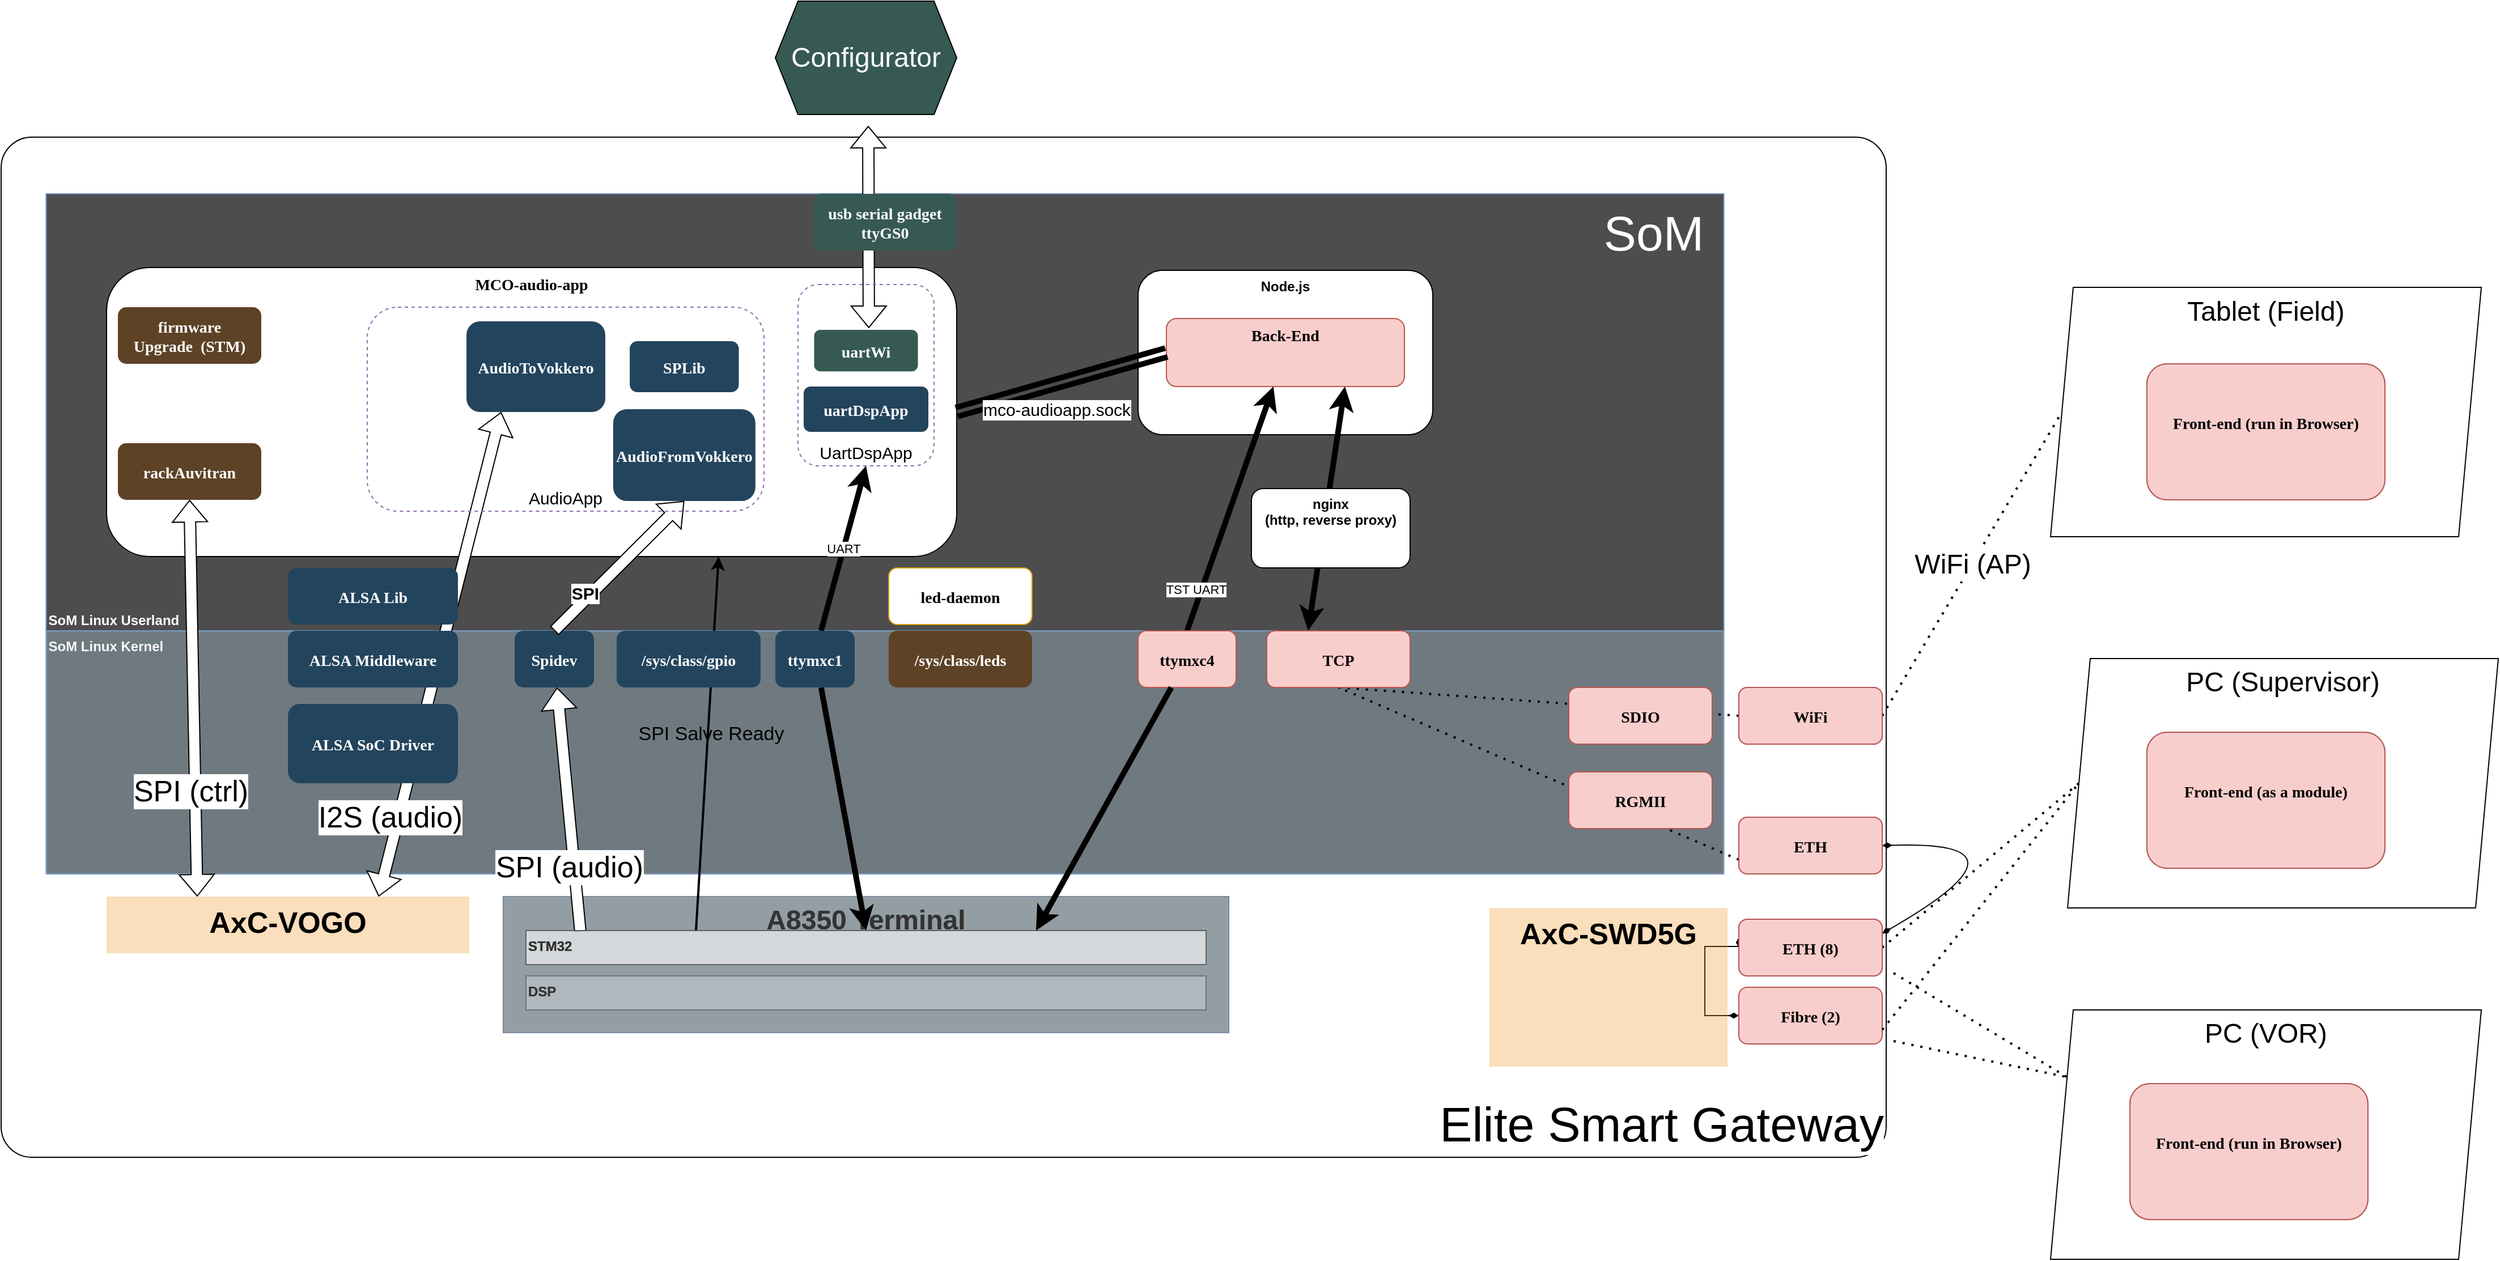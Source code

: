 <mxfile version="16.5.5" type="github">
  <diagram name="Page-1" id="2c0d36ab-eaac-3732-788b-9136903baeff">
    <mxGraphModel dx="1730" dy="965" grid="1" gridSize="10" guides="1" tooltips="1" connect="1" arrows="1" fold="1" page="1" pageScale="1.5" pageWidth="1169" pageHeight="827" background="none" math="0" shadow="0">
      <root>
        <mxCell id="0" />
        <mxCell id="1" parent="0" />
        <mxCell id="yJEXvZF4Z7p5Rb5Mh50w-126" value="&lt;div style=&quot;&quot;&gt;&lt;span style=&quot;white-space: pre&quot;&gt;	&lt;/span&gt;&lt;span style=&quot;white-space: pre&quot;&gt;	&lt;/span&gt;&lt;span style=&quot;white-space: pre&quot;&gt;	&lt;/span&gt;&lt;span style=&quot;white-space: pre&quot;&gt;	&lt;/span&gt;&lt;span style=&quot;white-space: pre&quot;&gt;	&lt;/span&gt;&lt;span style=&quot;white-space: pre&quot;&gt;	&lt;/span&gt;&lt;span&gt;Elite Smart Gateway&lt;/span&gt;&lt;/div&gt;" style="rounded=1;whiteSpace=wrap;html=1;align=right;verticalAlign=bottom;fontSize=43;labelBackgroundColor=default;arcSize=3;" vertex="1" parent="1">
          <mxGeometry x="877" y="170" width="1663" height="900" as="geometry" />
        </mxCell>
        <mxCell id="yJEXvZF4Z7p5Rb5Mh50w-168" value="SoM Linux Userland" style="fillColor=#BDE0F5;strokeColor=none;opacity=30;align=left;verticalAlign=bottom;fontStyle=1;fontColor=#333333;" vertex="1" parent="1">
          <mxGeometry x="916.75" y="220" width="1480" height="385.5" as="geometry" />
        </mxCell>
        <mxCell id="yJEXvZF4Z7p5Rb5Mh50w-169" value="SoM Linux Kernel" style="fillColor=#4D4D4D;strokeColor=#6c8ebf;align=left;verticalAlign=top;fontStyle=1;" vertex="1" parent="1">
          <mxGeometry x="916.75" y="605.5" width="1480" height="214.5" as="geometry" />
        </mxCell>
        <mxCell id="yJEXvZF4Z7p5Rb5Mh50w-170" value="SoM Linux Userland" style="fillColor=#4D4D4D;strokeColor=#6c8ebf;align=left;verticalAlign=bottom;fontStyle=1;fontColor=#FFFFFF;" vertex="1" parent="1">
          <mxGeometry x="916.75" y="220" width="1480" height="385.5" as="geometry" />
        </mxCell>
        <mxCell id="yJEXvZF4Z7p5Rb5Mh50w-171" value="&lt;b style=&quot;font-size: 24px;&quot;&gt;&lt;font style=&quot;font-size: 24px;&quot;&gt;A8350 Terminal&lt;/font&gt;&lt;/b&gt;" style="rounded=0;whiteSpace=wrap;html=1;labelBackgroundColor=none;strokeColor=#6c8ebf;fillColor=#4D4D4D;verticalAlign=top;align=center;fontSize=24;" vertex="1" parent="1">
          <mxGeometry x="1320" y="840" width="640" height="120" as="geometry" />
        </mxCell>
        <mxCell id="yJEXvZF4Z7p5Rb5Mh50w-172" value="DSP" style="fillColor=#4D4D4D;strokeColor=#6c8ebf;align=left;verticalAlign=top;fontStyle=1;" vertex="1" parent="1">
          <mxGeometry x="1340" y="910" width="600" height="30" as="geometry" />
        </mxCell>
        <mxCell id="yJEXvZF4Z7p5Rb5Mh50w-162" value="&lt;b style=&quot;font-size: 24px;&quot;&gt;&lt;font style=&quot;font-size: 24px;&quot;&gt;A8350 Terminal&lt;/font&gt;&lt;/b&gt;" style="rounded=0;whiteSpace=wrap;html=1;labelBackgroundColor=none;strokeColor=#666666;fillColor=#f5f5f5;opacity=30;verticalAlign=top;align=center;fontSize=24;fontColor=#333333;" vertex="1" parent="1">
          <mxGeometry x="1320" y="840" width="640" height="120" as="geometry" />
        </mxCell>
        <mxCell id="yJEXvZF4Z7p5Rb5Mh50w-129" value="Tablet (Field)" style="shape=parallelogram;perimeter=parallelogramPerimeter;whiteSpace=wrap;html=1;fixedSize=1;labelBackgroundColor=none;fontSize=24;size=20;verticalAlign=top;" vertex="1" parent="1">
          <mxGeometry x="2685" y="302.5" width="380" height="220" as="geometry" />
        </mxCell>
        <mxCell id="0WuZlEnzJ-5e1mdfW7h4-131" value="Node.js" style="rounded=1;whiteSpace=wrap;html=1;horizontal=1;align=center;verticalAlign=top;fontStyle=1;" parent="1" vertex="1">
          <mxGeometry x="1880" y="287.5" width="260" height="145" as="geometry" />
        </mxCell>
        <mxCell id="109" value="SoM Linux Kernel" style="fillColor=#BDE0F5;strokeColor=none;opacity=30;align=left;verticalAlign=top;fontStyle=1;fontColor=#FFFFFF;" parent="1" vertex="1">
          <mxGeometry x="916.75" y="605.5" width="1480" height="214.5" as="geometry" />
        </mxCell>
        <mxCell id="36HzXRvJtUE0cEunPF5f-138" value="&lt;b style=&quot;font-size: 24px;&quot;&gt;&lt;font style=&quot;font-size: 24px;&quot;&gt;A8350 Terminal&lt;/font&gt;&lt;/b&gt;" style="rounded=0;whiteSpace=wrap;html=1;labelBackgroundColor=none;strokeColor=#666666;fillColor=#BDE0F5;opacity=30;verticalAlign=top;align=center;fontSize=24;fontColor=#333333;" parent="1" vertex="1">
          <mxGeometry x="1320" y="840" width="640" height="120" as="geometry" />
        </mxCell>
        <mxCell id="117" value="AxC-VOGO" style="fillColor=#F2931E;strokeColor=none;opacity=30;align=center;verticalAlign=top;fontStyle=1;fontSize=26;" parent="1" vertex="1">
          <mxGeometry x="970" y="840" width="320" height="50" as="geometry" />
        </mxCell>
        <mxCell id="29" value="MCO-audio-app" style="rounded=1;fontStyle=1;fontFamily=Tahoma;fontSize=14;labelBackgroundColor=none;align=center;verticalAlign=top;" parent="1" vertex="1">
          <mxGeometry x="970" y="285" width="750" height="255" as="geometry" />
        </mxCell>
        <mxCell id="36HzXRvJtUE0cEunPF5f-161" value="" style="shape=flexArrow;endArrow=classic;html=1;rounded=0;fontColor=default;exitX=0.25;exitY=0;exitDx=0;exitDy=0;fillColor=default;startArrow=block;entryX=0.5;entryY=1;entryDx=0;entryDy=0;" parent="1" target="36HzXRvJtUE0cEunPF5f-156" edge="1" source="117">
          <mxGeometry width="50" height="50" relative="1" as="geometry">
            <mxPoint x="1040" y="940" as="sourcePoint" />
            <mxPoint x="1200" y="650" as="targetPoint" />
          </mxGeometry>
        </mxCell>
        <mxCell id="36HzXRvJtUE0cEunPF5f-162" value="&lt;font style=&quot;font-size: 26px&quot;&gt;SPI (ctrl)&lt;/font&gt;" style="edgeLabel;html=1;align=center;verticalAlign=middle;resizable=0;points=[];fontColor=default;" parent="36HzXRvJtUE0cEunPF5f-161" vertex="1" connectable="0">
          <mxGeometry x="-0.47" y="5" relative="1" as="geometry">
            <mxPoint x="1" as="offset" />
          </mxGeometry>
        </mxCell>
        <mxCell id="36HzXRvJtUE0cEunPF5f-169" value="" style="shape=flexArrow;endArrow=classic;html=1;rounded=0;fontColor=default;exitX=0.75;exitY=0;exitDx=0;exitDy=0;fillColor=default;startArrow=block;entryX=0.25;entryY=1;entryDx=0;entryDy=0;" parent="1" target="36HzXRvJtUE0cEunPF5f-151" edge="1" source="117">
          <mxGeometry width="50" height="50" relative="1" as="geometry">
            <mxPoint x="1210" y="937.75" as="sourcePoint" />
            <mxPoint x="1213.25" y="487.75" as="targetPoint" />
          </mxGeometry>
        </mxCell>
        <mxCell id="36HzXRvJtUE0cEunPF5f-170" value="&lt;font style=&quot;font-size: 26px&quot;&gt;I2S (audio)&lt;/font&gt;" style="edgeLabel;html=1;align=center;verticalAlign=middle;resizable=0;points=[];fontColor=default;" parent="36HzXRvJtUE0cEunPF5f-169" vertex="1" connectable="0">
          <mxGeometry x="-0.47" y="5" relative="1" as="geometry">
            <mxPoint x="-14" y="44" as="offset" />
          </mxGeometry>
        </mxCell>
        <mxCell id="4" value="ALSA SoC Driver" style="rounded=1;fillColor=#23445D;gradientColor=none;strokeColor=none;fontColor=#FFFFFF;fontStyle=1;fontFamily=Tahoma;fontSize=14" parent="1" vertex="1">
          <mxGeometry x="1130" y="670" width="150" height="70" as="geometry" />
        </mxCell>
        <mxCell id="36HzXRvJtUE0cEunPF5f-130" value="ALSA Middleware" style="rounded=1;fillColor=#23445D;gradientColor=none;strokeColor=none;fontColor=#FFFFFF;fontStyle=1;fontFamily=Tahoma;fontSize=14" parent="1" vertex="1">
          <mxGeometry x="1130" y="605.5" width="150" height="50" as="geometry" />
        </mxCell>
        <mxCell id="36HzXRvJtUE0cEunPF5f-131" value="ALSA Lib" style="rounded=1;fillColor=#23445D;gradientColor=none;strokeColor=none;fontColor=#FFFFFF;fontStyle=1;fontFamily=Tahoma;fontSize=14" parent="1" vertex="1">
          <mxGeometry x="1130" y="550" width="150" height="50" as="geometry" />
        </mxCell>
        <mxCell id="36HzXRvJtUE0cEunPF5f-132" value="Spidev" style="rounded=1;fillColor=#23445D;gradientColor=none;strokeColor=none;fontColor=#FFFFFF;fontStyle=1;fontFamily=Tahoma;fontSize=14" parent="1" vertex="1">
          <mxGeometry x="1330" y="605.5" width="70" height="50" as="geometry" />
        </mxCell>
        <mxCell id="36HzXRvJtUE0cEunPF5f-137" value="DSP" style="fillColor=#f5f5f5;strokeColor=#666666;opacity=30;align=left;verticalAlign=top;fontStyle=1;fontColor=#333333;" parent="1" vertex="1">
          <mxGeometry x="1340" y="910" width="600" height="30" as="geometry" />
        </mxCell>
        <mxCell id="36HzXRvJtUE0cEunPF5f-140" value="" style="shape=flexArrow;endArrow=classic;html=1;rounded=0;fontColor=default;exitX=0.08;exitY=0.029;exitDx=0;exitDy=0;fillColor=default;exitPerimeter=0;" parent="1" source="36HzXRvJtUE0cEunPF5f-173" target="36HzXRvJtUE0cEunPF5f-132" edge="1">
          <mxGeometry width="50" height="50" relative="1" as="geometry">
            <mxPoint x="1385" y="940" as="sourcePoint" />
            <mxPoint x="1410" y="950" as="targetPoint" />
          </mxGeometry>
        </mxCell>
        <mxCell id="36HzXRvJtUE0cEunPF5f-141" value="&lt;font style=&quot;font-size: 26px&quot;&gt;SPI (audio)&lt;/font&gt;" style="edgeLabel;html=1;align=center;verticalAlign=middle;resizable=0;points=[];fontColor=default;" parent="36HzXRvJtUE0cEunPF5f-140" vertex="1" connectable="0">
          <mxGeometry x="-0.47" y="5" relative="1" as="geometry">
            <mxPoint as="offset" />
          </mxGeometry>
        </mxCell>
        <mxCell id="36HzXRvJtUE0cEunPF5f-142" value="" style="endArrow=none;html=1;rounded=0;fontSize=26;fontColor=default;fillColor=#d5e8d4;entryX=0.25;entryY=0;entryDx=0;entryDy=0;strokeWidth=2;endFill=0;startArrow=classic;startFill=1;sketch=0;strokeColor=#000000;" parent="1" target="36HzXRvJtUE0cEunPF5f-173" edge="1">
          <mxGeometry relative="1" as="geometry">
            <mxPoint x="1510" y="540" as="sourcePoint" />
            <mxPoint x="1470" y="940" as="targetPoint" />
          </mxGeometry>
        </mxCell>
        <mxCell id="36HzXRvJtUE0cEunPF5f-143" value="SPI Salve Ready" style="edgeLabel;resizable=0;html=1;align=center;verticalAlign=middle;labelBackgroundColor=none;fontSize=17;fontColor=default;strokeColor=#926DB3;fillColor=none;" parent="36HzXRvJtUE0cEunPF5f-142" connectable="0" vertex="1">
          <mxGeometry relative="1" as="geometry">
            <mxPoint x="3" y="-8" as="offset" />
          </mxGeometry>
        </mxCell>
        <mxCell id="36HzXRvJtUE0cEunPF5f-148" value="" style="shape=flexArrow;endArrow=classic;html=1;rounded=0;fontColor=default;exitX=0.5;exitY=0;exitDx=0;exitDy=0;fillColor=default;entryX=0.5;entryY=1;entryDx=0;entryDy=0;" parent="1" source="36HzXRvJtUE0cEunPF5f-132" target="36HzXRvJtUE0cEunPF5f-144" edge="1">
          <mxGeometry width="50" height="50" relative="1" as="geometry">
            <mxPoint x="1364.16" y="712.25" as="sourcePoint" />
            <mxPoint x="1362.781" y="427.75" as="targetPoint" />
          </mxGeometry>
        </mxCell>
        <mxCell id="36HzXRvJtUE0cEunPF5f-149" value="&lt;font style=&quot;font-size: 15px;&quot;&gt;&lt;span style=&quot;font-size: 15px;&quot;&gt;SPI&lt;/span&gt;&lt;/font&gt;" style="edgeLabel;html=1;align=center;verticalAlign=middle;resizable=0;points=[];fontColor=default;fontStyle=1;fontSize=15;" parent="36HzXRvJtUE0cEunPF5f-148" vertex="1" connectable="0">
          <mxGeometry x="-0.47" y="5" relative="1" as="geometry">
            <mxPoint as="offset" />
          </mxGeometry>
        </mxCell>
        <mxCell id="36HzXRvJtUE0cEunPF5f-171" value="" style="shape=flexArrow;endArrow=classic;html=1;rounded=0;fontColor=default;exitX=0.25;exitY=0;exitDx=0;exitDy=0;fillColor=default;startArrow=block;" parent="1" edge="1">
          <mxGeometry width="50" height="50" relative="1" as="geometry">
            <mxPoint x="1642.47" y="338.5" as="sourcePoint" />
            <mxPoint x="1642" y="160" as="targetPoint" />
          </mxGeometry>
        </mxCell>
        <mxCell id="36HzXRvJtUE0cEunPF5f-154" value="usb serial gadget&#xa;ttyGS0" style="rounded=1;fillColor=#365953;gradientColor=none;strokeColor=none;fontColor=#FFFFFF;fontStyle=1;fontFamily=Tahoma;fontSize=14" parent="1" vertex="1">
          <mxGeometry x="1593.5" y="220" width="126.5" height="50" as="geometry" />
        </mxCell>
        <mxCell id="36HzXRvJtUE0cEunPF5f-155" value="firmware&#xa;Upgrade  (STM)" style="rounded=1;fillColor=#5D4226;gradientColor=none;strokeColor=none;fontColor=#FFFFFF;fontStyle=1;fontFamily=Tahoma;fontSize=14" parent="1" vertex="1">
          <mxGeometry x="980" y="320" width="126.5" height="50" as="geometry" />
        </mxCell>
        <mxCell id="36HzXRvJtUE0cEunPF5f-156" value="rackAuvitran" style="rounded=1;fillColor=#5D4226;gradientColor=none;strokeColor=none;fontColor=#FFFFFF;fontStyle=1;fontFamily=Tahoma;fontSize=14" parent="1" vertex="1">
          <mxGeometry x="980" y="440" width="126.5" height="50" as="geometry" />
        </mxCell>
        <mxCell id="36HzXRvJtUE0cEunPF5f-159" value="" style="group;verticalAlign=bottom;" parent="1" vertex="1" connectable="0">
          <mxGeometry x="1580" y="300" width="140" height="220" as="geometry" />
        </mxCell>
        <mxCell id="36HzXRvJtUE0cEunPF5f-157" value="UartDspApp" style="rounded=1;whiteSpace=wrap;html=1;labelBackgroundColor=none;fontSize=15;fontColor=default;strokeColor=#926DB3;fillColor=none;dashed=1;verticalAlign=bottom;" parent="36HzXRvJtUE0cEunPF5f-159" vertex="1">
          <mxGeometry width="120" height="160" as="geometry" />
        </mxCell>
        <mxCell id="36HzXRvJtUE0cEunPF5f-152" value="uartDspApp" style="rounded=1;fillColor=#23445D;gradientColor=none;strokeColor=none;fontColor=#FFFFFF;fontStyle=1;fontFamily=Tahoma;fontSize=14" parent="36HzXRvJtUE0cEunPF5f-159" vertex="1">
          <mxGeometry x="5" y="90" width="110" height="40" as="geometry" />
        </mxCell>
        <mxCell id="36HzXRvJtUE0cEunPF5f-153" value="uartWi" style="rounded=1;fillColor=#365953;gradientColor=none;strokeColor=none;fontColor=#FFFFFF;fontStyle=1;fontFamily=Tahoma;fontSize=14" parent="36HzXRvJtUE0cEunPF5f-159" vertex="1">
          <mxGeometry x="14.23" y="40" width="91.54" height="36.67" as="geometry" />
        </mxCell>
        <mxCell id="36HzXRvJtUE0cEunPF5f-160" value="" style="group;verticalAlign=bottom;" parent="1" vertex="1" connectable="0">
          <mxGeometry x="1200" y="320" width="350" height="180" as="geometry" />
        </mxCell>
        <mxCell id="36HzXRvJtUE0cEunPF5f-158" value="AudioApp" style="rounded=1;whiteSpace=wrap;html=1;labelBackgroundColor=none;fontSize=15;fontColor=default;strokeColor=#926DB3;fillColor=none;dashed=1;verticalAlign=bottom;" parent="36HzXRvJtUE0cEunPF5f-160" vertex="1">
          <mxGeometry width="350.0" height="180" as="geometry" />
        </mxCell>
        <mxCell id="36HzXRvJtUE0cEunPF5f-144" value="AudioFromVokkero" style="rounded=1;fillColor=#23445D;gradientColor=none;strokeColor=none;fontColor=#FFFFFF;fontStyle=1;fontFamily=Tahoma;fontSize=14" parent="36HzXRvJtUE0cEunPF5f-160" vertex="1">
          <mxGeometry x="216.93" y="90" width="125.475" height="81" as="geometry" />
        </mxCell>
        <mxCell id="10" value="SPLib" style="rounded=1;fillColor=#23445D;gradientColor=none;strokeColor=none;fontColor=#FFFFFF;fontStyle=1;fontFamily=Tahoma;fontSize=14" parent="36HzXRvJtUE0cEunPF5f-160" vertex="1">
          <mxGeometry x="231.543" y="30" width="96.25" height="45" as="geometry" />
        </mxCell>
        <mxCell id="36HzXRvJtUE0cEunPF5f-151" value="AudioToVokkero" style="rounded=1;fillColor=#23445D;gradientColor=none;strokeColor=none;fontColor=#FFFFFF;fontStyle=1;fontFamily=Tahoma;fontSize=14" parent="36HzXRvJtUE0cEunPF5f-160" vertex="1">
          <mxGeometry x="87.5" y="12.5" width="122.5" height="80" as="geometry" />
        </mxCell>
        <mxCell id="36HzXRvJtUE0cEunPF5f-166" value="/sys/class/leds" style="rounded=1;fillColor=#5D4226;gradientColor=none;strokeColor=none;fontColor=#FFFFFF;fontStyle=1;fontFamily=Tahoma;fontSize=14" parent="1" vertex="1">
          <mxGeometry x="1660" y="605.5" width="126.5" height="50" as="geometry" />
        </mxCell>
        <mxCell id="36HzXRvJtUE0cEunPF5f-167" value="led-daemon" style="rounded=1;fillColor=#FFFFFF;strokeColor=#d79b00;fontStyle=1;fontFamily=Tahoma;fontSize=14;" parent="1" vertex="1">
          <mxGeometry x="1660" y="550" width="126.5" height="50" as="geometry" />
        </mxCell>
        <mxCell id="36HzXRvJtUE0cEunPF5f-173" value="STM32&#xa;" style="fillColor=#f5f5f5;strokeColor=#666666;opacity=30;align=left;verticalAlign=top;fontStyle=1;fontColor=#333333;" parent="1" vertex="1">
          <mxGeometry x="1340" y="870" width="600" height="30" as="geometry" />
        </mxCell>
        <mxCell id="0WuZlEnzJ-5e1mdfW7h4-124" value="Front-end (run in Browser)&#xa;" style="rounded=1;fillColor=#e1d5e7;strokeColor=#9673a6;fontStyle=1;fontFamily=Tahoma;fontSize=14;labelBackgroundColor=none;align=center;verticalAlign=middle;" parent="1" vertex="1">
          <mxGeometry x="2770" y="370" width="210" height="120" as="geometry" />
        </mxCell>
        <mxCell id="0WuZlEnzJ-5e1mdfW7h4-123" value="Back-End" style="rounded=1;fillColor=#f8cecc;strokeColor=#b85450;fontStyle=1;fontFamily=Tahoma;fontSize=14;labelBackgroundColor=none;align=center;verticalAlign=top;" parent="1" vertex="1">
          <mxGeometry x="1905" y="330" width="210" height="60" as="geometry" />
        </mxCell>
        <mxCell id="0WuZlEnzJ-5e1mdfW7h4-134" value="UART" style="endArrow=classic;startArrow=none;html=1;rounded=0;entryX=0.5;entryY=1;entryDx=0;entryDy=0;strokeWidth=5;exitX=0.5;exitY=0;exitDx=0;exitDy=0;" parent="1" target="36HzXRvJtUE0cEunPF5f-157" edge="1">
          <mxGeometry width="50" height="50" relative="1" as="geometry">
            <mxPoint x="1600.365" y="605.5" as="sourcePoint" />
            <mxPoint x="2042.5" y="500" as="targetPoint" />
          </mxGeometry>
        </mxCell>
        <mxCell id="0WuZlEnzJ-5e1mdfW7h4-146" value="UART" style="endArrow=classic;startArrow=classic;html=1;rounded=0;entryX=0.75;entryY=1;entryDx=0;entryDy=0;strokeWidth=5;exitX=0.75;exitY=1;exitDx=0;exitDy=0;" parent="1" target="0WuZlEnzJ-5e1mdfW7h4-123" edge="1">
          <mxGeometry width="50" height="50" relative="1" as="geometry">
            <mxPoint x="2030" y="605.5" as="sourcePoint" />
            <mxPoint x="1650" y="470" as="targetPoint" />
          </mxGeometry>
        </mxCell>
        <mxCell id="0WuZlEnzJ-5e1mdfW7h4-136" value="&lt;font style=&quot;font-size: 15px&quot;&gt;mco-audioapp.sock&lt;/font&gt;" style="shape=link;html=1;rounded=0;strokeColor=#000000;strokeWidth=5;exitX=1;exitY=0.5;exitDx=0;exitDy=0;entryX=0;entryY=0.5;entryDx=0;entryDy=0;labelBackgroundColor=default;" parent="1" source="29" target="0WuZlEnzJ-5e1mdfW7h4-123" edge="1">
          <mxGeometry x="-0.111" y="-22" width="100" relative="1" as="geometry">
            <mxPoint x="1960" y="1060" as="sourcePoint" />
            <mxPoint x="2060" y="1060" as="targetPoint" />
            <mxPoint as="offset" />
          </mxGeometry>
        </mxCell>
        <mxCell id="0WuZlEnzJ-5e1mdfW7h4-137" value="nginx&lt;br&gt;(http, reverse proxy)" style="rounded=1;whiteSpace=wrap;html=1;horizontal=1;align=center;verticalAlign=top;fontStyle=1;fillColor=#FFFFFF;" parent="1" vertex="1">
          <mxGeometry x="1980" y="480" width="140" height="70" as="geometry" />
        </mxCell>
        <mxCell id="0WuZlEnzJ-5e1mdfW7h4-140" value="TST UART" style="endArrow=classic;startArrow=none;html=1;rounded=0;strokeWidth=5;exitX=0.5;exitY=0;exitDx=0;exitDy=0;" parent="1" source="0WuZlEnzJ-5e1mdfW7h4-125" target="0WuZlEnzJ-5e1mdfW7h4-123" edge="1">
          <mxGeometry x="-0.687" y="5" width="50" height="50" relative="1" as="geometry">
            <mxPoint x="1630" y="980" as="sourcePoint" />
            <mxPoint x="1650" y="470" as="targetPoint" />
            <mxPoint y="-1" as="offset" />
          </mxGeometry>
        </mxCell>
        <mxCell id="0WuZlEnzJ-5e1mdfW7h4-142" value="TCP" style="rounded=1;fillColor=#f8cecc;strokeColor=#b85450;fontStyle=1;fontFamily=Tahoma;fontSize=14" parent="1" vertex="1">
          <mxGeometry x="1993.5" y="605.5" width="126.5" height="50" as="geometry" />
        </mxCell>
        <mxCell id="0WuZlEnzJ-5e1mdfW7h4-125" value="ttymxc4" style="rounded=1;fillColor=#f8cecc;strokeColor=#b85450;fontStyle=1;fontFamily=Tahoma;fontSize=14" parent="1" vertex="1">
          <mxGeometry x="1880" y="605.5" width="86.5" height="50" as="geometry" />
        </mxCell>
        <mxCell id="0WuZlEnzJ-5e1mdfW7h4-143" value="" style="endArrow=none;startArrow=classic;html=1;rounded=0;strokeWidth=5;exitX=0.75;exitY=0;exitDx=0;exitDy=0;" parent="1" source="36HzXRvJtUE0cEunPF5f-173" target="0WuZlEnzJ-5e1mdfW7h4-125" edge="1">
          <mxGeometry width="50" height="50" relative="1" as="geometry">
            <mxPoint x="1770" y="970" as="sourcePoint" />
            <mxPoint x="1979.18" y="390" as="targetPoint" />
          </mxGeometry>
        </mxCell>
        <mxCell id="0WuZlEnzJ-5e1mdfW7h4-145" value="WiFi" style="rounded=1;fillColor=#f8cecc;strokeColor=#b85450;fontStyle=1;fontFamily=Tahoma;fontSize=14" parent="1" vertex="1">
          <mxGeometry x="2410" y="655.5" width="126.5" height="50" as="geometry" />
        </mxCell>
        <mxCell id="36HzXRvJtUE0cEunPF5f-133" value="/sys/class/gpio" style="rounded=1;fillColor=#23445D;gradientColor=none;strokeColor=none;fontColor=#FFFFFF;fontStyle=1;fontFamily=Tahoma;fontSize=14" parent="1" vertex="1">
          <mxGeometry x="1420" y="605.5" width="127" height="50" as="geometry" />
        </mxCell>
        <mxCell id="yJEXvZF4Z7p5Rb5Mh50w-124" value="" style="endArrow=none;startArrow=classic;html=1;rounded=0;entryX=0.5;entryY=1;entryDx=0;entryDy=0;strokeWidth=5;exitX=0.5;exitY=0;exitDx=0;exitDy=0;" edge="1" parent="1" source="36HzXRvJtUE0cEunPF5f-173">
          <mxGeometry width="50" height="50" relative="1" as="geometry">
            <mxPoint x="1620" y="970" as="sourcePoint" />
            <mxPoint x="1600.365" y="655.5" as="targetPoint" />
          </mxGeometry>
        </mxCell>
        <mxCell id="yJEXvZF4Z7p5Rb5Mh50w-125" value="ttymxc1" style="rounded=1;fillColor=#23445D;gradientColor=none;strokeColor=none;fontColor=#FFFFFF;fontStyle=1;fontFamily=Tahoma;fontSize=14" vertex="1" parent="1">
          <mxGeometry x="1560" y="605.5" width="70" height="50" as="geometry" />
        </mxCell>
        <mxCell id="yJEXvZF4Z7p5Rb5Mh50w-127" value="SoM" style="text;html=1;strokeColor=none;fillColor=none;align=center;verticalAlign=middle;whiteSpace=wrap;rounded=0;labelBackgroundColor=none;fontSize=43;fontColor=#FFFFFF;" vertex="1" parent="1">
          <mxGeometry x="2300" y="240" width="70" height="30" as="geometry" />
        </mxCell>
        <mxCell id="yJEXvZF4Z7p5Rb5Mh50w-128" value="Configurator" style="shape=hexagon;perimeter=hexagonPerimeter2;whiteSpace=wrap;html=1;fixedSize=1;labelBackgroundColor=none;fontSize=24;fillColor=#365953;fontColor=#FFFFFF;" vertex="1" parent="1">
          <mxGeometry x="1560" y="50" width="160" height="100" as="geometry" />
        </mxCell>
        <mxCell id="yJEXvZF4Z7p5Rb5Mh50w-130" value="" style="endArrow=none;dashed=1;html=1;dashPattern=1 3;strokeWidth=2;rounded=0;fontSize=24;entryX=0.5;entryY=1;entryDx=0;entryDy=0;exitX=0;exitY=0.75;exitDx=0;exitDy=0;" edge="1" parent="1" source="yJEXvZF4Z7p5Rb5Mh50w-135" target="0WuZlEnzJ-5e1mdfW7h4-142">
          <mxGeometry width="50" height="50" relative="1" as="geometry">
            <mxPoint x="1950" y="660" as="sourcePoint" />
            <mxPoint x="2000" y="610" as="targetPoint" />
          </mxGeometry>
        </mxCell>
        <mxCell id="yJEXvZF4Z7p5Rb5Mh50w-131" value="" style="endArrow=none;dashed=1;html=1;dashPattern=1 3;strokeWidth=2;rounded=0;fontSize=24;entryX=0.5;entryY=1;entryDx=0;entryDy=0;exitX=0;exitY=0.5;exitDx=0;exitDy=0;" edge="1" parent="1" source="0WuZlEnzJ-5e1mdfW7h4-145" target="0WuZlEnzJ-5e1mdfW7h4-142">
          <mxGeometry width="50" height="50" relative="1" as="geometry">
            <mxPoint x="1950" y="660" as="sourcePoint" />
            <mxPoint x="2000" y="610" as="targetPoint" />
          </mxGeometry>
        </mxCell>
        <mxCell id="yJEXvZF4Z7p5Rb5Mh50w-132" value="WiFi (AP)" style="endArrow=none;dashed=1;html=1;dashPattern=1 3;strokeWidth=2;rounded=0;fontSize=24;entryX=0;entryY=0.5;entryDx=0;entryDy=0;exitX=1;exitY=0.5;exitDx=0;exitDy=0;" edge="1" parent="1" source="0WuZlEnzJ-5e1mdfW7h4-145" target="yJEXvZF4Z7p5Rb5Mh50w-129">
          <mxGeometry width="50" height="50" relative="1" as="geometry">
            <mxPoint x="2210" y="700" as="sourcePoint" />
            <mxPoint x="2260" y="650" as="targetPoint" />
          </mxGeometry>
        </mxCell>
        <mxCell id="yJEXvZF4Z7p5Rb5Mh50w-133" value="RGMII" style="rounded=1;fillColor=#f8cecc;strokeColor=#b85450;fontStyle=1;fontFamily=Tahoma;fontSize=14" vertex="1" parent="1">
          <mxGeometry x="2260" y="730" width="126.5" height="50" as="geometry" />
        </mxCell>
        <mxCell id="yJEXvZF4Z7p5Rb5Mh50w-134" value="SDIO" style="rounded=1;fillColor=#f8cecc;strokeColor=#b85450;fontStyle=1;fontFamily=Tahoma;fontSize=14" vertex="1" parent="1">
          <mxGeometry x="2260" y="655.5" width="126.5" height="50" as="geometry" />
        </mxCell>
        <mxCell id="yJEXvZF4Z7p5Rb5Mh50w-135" value="ETH" style="rounded=1;fillColor=#f8cecc;strokeColor=#b85450;fontStyle=1;fontFamily=Tahoma;fontSize=14" vertex="1" parent="1">
          <mxGeometry x="2410" y="770" width="126.5" height="50" as="geometry" />
        </mxCell>
        <mxCell id="yJEXvZF4Z7p5Rb5Mh50w-141" value="" style="edgeStyle=orthogonalEdgeStyle;rounded=0;orthogonalLoop=1;jettySize=auto;html=1;fontSize=24;startArrow=diamondThin;startFill=1;endArrow=diamondThin;endFill=1;entryX=0;entryY=0.5;entryDx=0;entryDy=0;" edge="1" parent="1" source="yJEXvZF4Z7p5Rb5Mh50w-136" target="yJEXvZF4Z7p5Rb5Mh50w-139">
          <mxGeometry relative="1" as="geometry">
            <Array as="points">
              <mxPoint x="2380" y="945" />
              <mxPoint x="2380" y="884" />
            </Array>
          </mxGeometry>
        </mxCell>
        <mxCell id="yJEXvZF4Z7p5Rb5Mh50w-136" value="Fibre (2)" style="rounded=1;fillColor=#f8cecc;strokeColor=#b85450;fontStyle=1;fontFamily=Tahoma;fontSize=14" vertex="1" parent="1">
          <mxGeometry x="2410" y="920" width="126.5" height="50" as="geometry" />
        </mxCell>
        <mxCell id="yJEXvZF4Z7p5Rb5Mh50w-137" value="AxC-SWD5G" style="fillColor=#F2931E;strokeColor=none;opacity=30;align=center;verticalAlign=top;fontStyle=1;fontSize=26;" vertex="1" parent="1">
          <mxGeometry x="2190" y="850" width="210" height="140" as="geometry" />
        </mxCell>
        <mxCell id="yJEXvZF4Z7p5Rb5Mh50w-139" value="ETH (8)" style="rounded=1;fillColor=#f8cecc;strokeColor=#b85450;fontStyle=1;fontFamily=Tahoma;fontSize=14" vertex="1" parent="1">
          <mxGeometry x="2410" y="860" width="126.5" height="50" as="geometry" />
        </mxCell>
        <mxCell id="yJEXvZF4Z7p5Rb5Mh50w-140" value="" style="curved=1;endArrow=diamondThin;html=1;rounded=0;fontSize=24;exitX=1;exitY=0.25;exitDx=0;exitDy=0;entryX=1;entryY=0.5;entryDx=0;entryDy=0;startArrow=diamondThin;startFill=1;endFill=1;" edge="1" parent="1" source="yJEXvZF4Z7p5Rb5Mh50w-139" target="yJEXvZF4Z7p5Rb5Mh50w-135">
          <mxGeometry width="50" height="50" relative="1" as="geometry">
            <mxPoint x="2870" y="910" as="sourcePoint" />
            <mxPoint x="2890" y="770" as="targetPoint" />
            <Array as="points">
              <mxPoint x="2680" y="790" />
            </Array>
          </mxGeometry>
        </mxCell>
        <mxCell id="yJEXvZF4Z7p5Rb5Mh50w-143" value="PC (Supervisor)" style="shape=parallelogram;perimeter=parallelogramPerimeter;whiteSpace=wrap;html=1;fixedSize=1;labelBackgroundColor=none;fontSize=24;size=20;verticalAlign=top;" vertex="1" parent="1">
          <mxGeometry x="2700" y="630" width="380" height="220" as="geometry" />
        </mxCell>
        <mxCell id="yJEXvZF4Z7p5Rb5Mh50w-144" value="Front-end (as a module)&#xa;" style="rounded=1;fillColor=#e1d5e7;strokeColor=#9673a6;fontStyle=1;fontFamily=Tahoma;fontSize=14;labelBackgroundColor=none;align=center;verticalAlign=middle;" vertex="1" parent="1">
          <mxGeometry x="2770" y="695" width="210" height="120" as="geometry" />
        </mxCell>
        <mxCell id="yJEXvZF4Z7p5Rb5Mh50w-145" value="" style="endArrow=none;dashed=1;html=1;dashPattern=1 3;strokeWidth=2;rounded=0;fontSize=24;entryX=0;entryY=0.5;entryDx=0;entryDy=0;exitX=1;exitY=0.5;exitDx=0;exitDy=0;" edge="1" parent="1" source="yJEXvZF4Z7p5Rb5Mh50w-139" target="yJEXvZF4Z7p5Rb5Mh50w-143">
          <mxGeometry width="50" height="50" relative="1" as="geometry">
            <mxPoint x="2546.5" y="690.5" as="sourcePoint" />
            <mxPoint x="2705" y="422.5" as="targetPoint" />
          </mxGeometry>
        </mxCell>
        <mxCell id="yJEXvZF4Z7p5Rb5Mh50w-146" value="" style="endArrow=none;dashed=1;html=1;dashPattern=1 3;strokeWidth=2;rounded=0;fontSize=24;entryX=0;entryY=0.5;entryDx=0;entryDy=0;exitX=1;exitY=0.75;exitDx=0;exitDy=0;" edge="1" parent="1" source="yJEXvZF4Z7p5Rb5Mh50w-136" target="yJEXvZF4Z7p5Rb5Mh50w-143">
          <mxGeometry width="50" height="50" relative="1" as="geometry">
            <mxPoint x="2546.5" y="690.5" as="sourcePoint" />
            <mxPoint x="2705" y="422.5" as="targetPoint" />
          </mxGeometry>
        </mxCell>
        <mxCell id="yJEXvZF4Z7p5Rb5Mh50w-147" value="PC (VOR)" style="shape=parallelogram;perimeter=parallelogramPerimeter;whiteSpace=wrap;html=1;fixedSize=1;labelBackgroundColor=none;fontSize=24;size=20;verticalAlign=top;" vertex="1" parent="1">
          <mxGeometry x="2685" y="940" width="380" height="220" as="geometry" />
        </mxCell>
        <mxCell id="yJEXvZF4Z7p5Rb5Mh50w-148" value="Front-end (run in Browser)&#xa;" style="rounded=1;fillColor=#e1d5e7;strokeColor=#9673a6;fontStyle=1;fontFamily=Tahoma;fontSize=14;labelBackgroundColor=none;align=center;verticalAlign=middle;" vertex="1" parent="1">
          <mxGeometry x="2755" y="1005" width="210" height="120" as="geometry" />
        </mxCell>
        <mxCell id="yJEXvZF4Z7p5Rb5Mh50w-149" value="" style="endArrow=none;dashed=1;html=1;dashPattern=1 3;strokeWidth=2;rounded=0;fontSize=24;entryX=0;entryY=0.25;entryDx=0;entryDy=0;exitX=1;exitY=0.75;exitDx=0;exitDy=0;" edge="1" parent="1" target="yJEXvZF4Z7p5Rb5Mh50w-147">
          <mxGeometry width="50" height="50" relative="1" as="geometry">
            <mxPoint x="2546.5" y="967.5" as="sourcePoint" />
            <mxPoint x="2720" y="750" as="targetPoint" />
          </mxGeometry>
        </mxCell>
        <mxCell id="yJEXvZF4Z7p5Rb5Mh50w-150" value="" style="endArrow=none;dashed=1;html=1;dashPattern=1 3;strokeWidth=2;rounded=0;fontSize=24;entryX=0;entryY=0.25;entryDx=0;entryDy=0;exitX=1;exitY=0.5;exitDx=0;exitDy=0;" edge="1" parent="1" target="yJEXvZF4Z7p5Rb5Mh50w-147">
          <mxGeometry width="50" height="50" relative="1" as="geometry">
            <mxPoint x="2546.5" y="907.5" as="sourcePoint" />
            <mxPoint x="2720" y="750" as="targetPoint" />
          </mxGeometry>
        </mxCell>
        <mxCell id="yJEXvZF4Z7p5Rb5Mh50w-154" value="Front-end (run in Browser)&#xa;" style="rounded=1;fillColor=#f8cecc;strokeColor=#b85450;fontStyle=1;fontFamily=Tahoma;fontSize=14;labelBackgroundColor=none;align=center;verticalAlign=middle;" vertex="1" parent="1">
          <mxGeometry x="2770" y="370" width="210" height="120" as="geometry" />
        </mxCell>
        <mxCell id="yJEXvZF4Z7p5Rb5Mh50w-155" value="Front-end (as a module)&#xa;" style="rounded=1;fillColor=#f8cecc;strokeColor=#b85450;fontStyle=1;fontFamily=Tahoma;fontSize=14;labelBackgroundColor=none;align=center;verticalAlign=middle;" vertex="1" parent="1">
          <mxGeometry x="2770" y="695" width="210" height="120" as="geometry" />
        </mxCell>
        <mxCell id="yJEXvZF4Z7p5Rb5Mh50w-156" value="Front-end (run in Browser)&#xa;" style="rounded=1;fillColor=#f8cecc;strokeColor=#b85450;fontStyle=1;fontFamily=Tahoma;fontSize=14;labelBackgroundColor=none;align=center;verticalAlign=middle;" vertex="1" parent="1">
          <mxGeometry x="2755" y="1005" width="210" height="120" as="geometry" />
        </mxCell>
        <mxCell id="yJEXvZF4Z7p5Rb5Mh50w-157" value="ETH (8)" style="rounded=1;fillColor=#f8cecc;strokeColor=#b85450;fontStyle=1;fontFamily=Tahoma;fontSize=14" vertex="1" parent="1">
          <mxGeometry x="2410" y="860" width="126.5" height="50" as="geometry" />
        </mxCell>
        <mxCell id="yJEXvZF4Z7p5Rb5Mh50w-158" value="ETH" style="rounded=1;fillColor=#f8cecc;strokeColor=#b85450;fontStyle=1;fontFamily=Tahoma;fontSize=14" vertex="1" parent="1">
          <mxGeometry x="2410" y="770" width="126.5" height="50" as="geometry" />
        </mxCell>
        <mxCell id="yJEXvZF4Z7p5Rb5Mh50w-159" value="WiFi" style="rounded=1;fillColor=#f8cecc;strokeColor=#b85450;fontStyle=1;fontFamily=Tahoma;fontSize=14" vertex="1" parent="1">
          <mxGeometry x="2410" y="655.5" width="126.5" height="50" as="geometry" />
        </mxCell>
        <mxCell id="yJEXvZF4Z7p5Rb5Mh50w-160" value="SDIO" style="rounded=1;fillColor=#f8cecc;strokeColor=#b85450;fontStyle=1;fontFamily=Tahoma;fontSize=14" vertex="1" parent="1">
          <mxGeometry x="2260" y="655.5" width="126.5" height="50" as="geometry" />
        </mxCell>
        <mxCell id="yJEXvZF4Z7p5Rb5Mh50w-161" value="TCP" style="rounded=1;fillColor=#f8cecc;strokeColor=#b85450;fontStyle=1;fontFamily=Tahoma;fontSize=14" vertex="1" parent="1">
          <mxGeometry x="1993.5" y="605.5" width="126.5" height="50" as="geometry" />
        </mxCell>
        <mxCell id="yJEXvZF4Z7p5Rb5Mh50w-163" value="STM32&#xa;" style="fillColor=#f5f5f5;strokeColor=#666666;opacity=30;align=left;verticalAlign=top;fontStyle=1;fontColor=#333333;" vertex="1" parent="1">
          <mxGeometry x="1340" y="870" width="600" height="30" as="geometry" />
        </mxCell>
        <mxCell id="yJEXvZF4Z7p5Rb5Mh50w-164" value="STM32&#xa;" style="fillColor=#f5f5f5;strokeColor=#666666;opacity=30;align=left;verticalAlign=top;fontStyle=1;fontColor=#333333;" vertex="1" parent="1">
          <mxGeometry x="1340" y="870" width="600" height="30" as="geometry" />
        </mxCell>
        <mxCell id="yJEXvZF4Z7p5Rb5Mh50w-165" value="STM32&#xa;" style="fillColor=none;strokeColor=default;opacity=30;align=left;verticalAlign=top;fontStyle=1;fontColor=#333333;" vertex="1" parent="1">
          <mxGeometry x="1340" y="870" width="600" height="30" as="geometry" />
        </mxCell>
        <mxCell id="yJEXvZF4Z7p5Rb5Mh50w-166" value="DSP" style="fillColor=none;strokeColor=default;opacity=30;align=left;verticalAlign=top;fontStyle=1;fontColor=#333333;" vertex="1" parent="1">
          <mxGeometry x="1340" y="910" width="600" height="30" as="geometry" />
        </mxCell>
      </root>
    </mxGraphModel>
  </diagram>
</mxfile>
